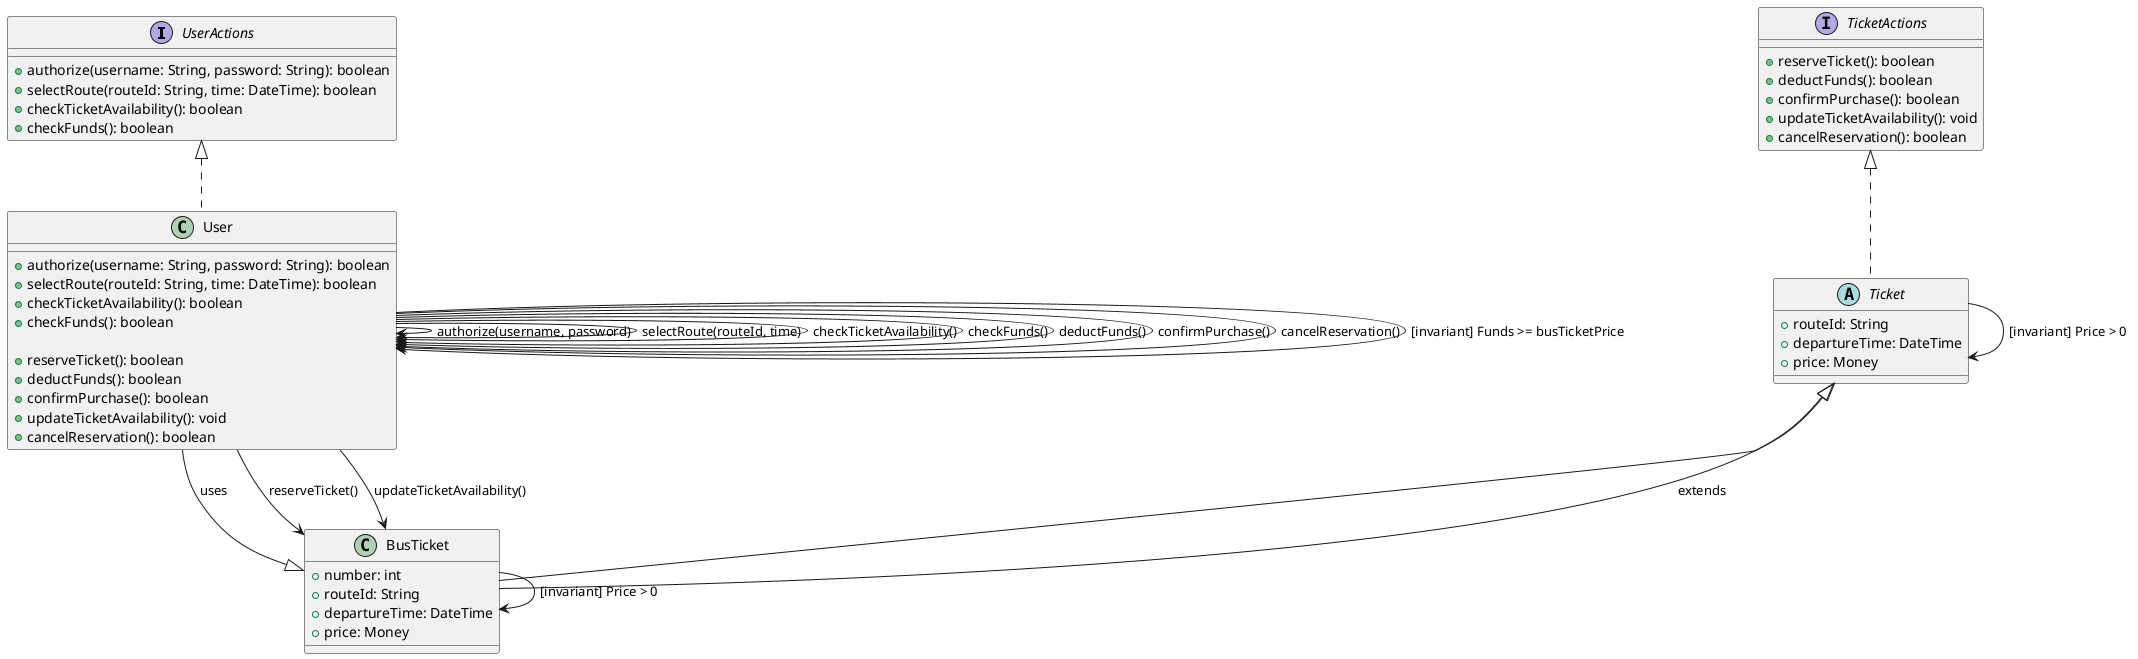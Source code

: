 @startuml

' Интерфейсы
interface UserActions {
  +authorize(username: String, password: String): boolean
  +selectRoute(routeId: String, time: DateTime): boolean
  +checkTicketAvailability(): boolean
  +checkFunds(): boolean
}

interface TicketActions {
  +reserveTicket(): boolean
  +deductFunds(): boolean
  +confirmPurchase(): boolean
  +updateTicketAvailability(): void
  +cancelReservation(): boolean
}

' Классы и операции

class User implements UserActions {
' Предусловие
  +authorize(username: String, password: String): boolean
  +selectRoute(routeId: String, time: DateTime): boolean
  +checkTicketAvailability(): boolean
  +checkFunds(): boolean

' Постусловие
  +reserveTicket(): boolean
  +deductFunds(): boolean
  +confirmPurchase(): boolean
  +updateTicketAvailability(): void
  +cancelReservation(): boolean
}

' Абстрактный класс и наследование

abstract class Ticket implements TicketActions {
' Методы для билетов
  +routeId: String
  +departureTime: DateTime
  +price: Money
}

User --|> BusTicket : uses

' Отношение между классом. Юзер имеет связь. Реализует класс тикет. Юзер наследник

class BusTicket extends Ticket {
  +number: int
  +routeId: String
  +departureTime: DateTime
  +price: Money
}
Ticket <|-- BusTicket : extends

' Предусловия.

User --> User : authorize(username, password)
User --> User : selectRoute(routeId, time)
User --> User : checkTicketAvailability()
User --> User : checkFunds()
User --> BusTicket : reserveTicket()

' Постусловия

User --> User : deductFunds()
User --> User : confirmPurchase()
User --> BusTicket : updateTicketAvailability()
User --> User : cancelReservation()

' Инварианты

' Сумма не может быть отрицательной
User --> User : [invariant] Funds >= busTicketPrice

' Цена билеты всегда больше 0
BusTicket ---> BusTicket : [invariant] Price > 0
Ticket --> Ticket : [invariant] Price > 0
@enduml
